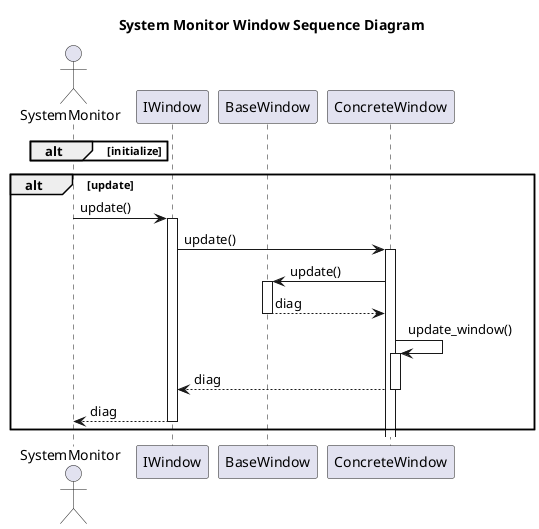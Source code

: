 @startuml
title System Monitor Window Sequence Diagram
actor SystemMonitor as system_monitor
participant IWindow as interface
participant BaseWindow as base
participant ConcreteWindow as concrete

alt initialize
end

alt update
system_monitor -> interface++: update()
interface -> concrete++: update()
concrete -> base++: update()
base --> concrete--: diag
concrete -> concrete++: update_window()
concrete --> interface--: diag
interface --> system_monitor--: diag
end

@enduml